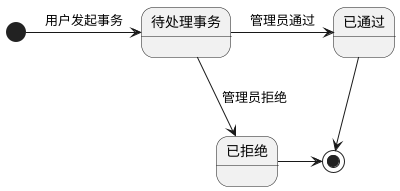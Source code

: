 @startuml

[*] -> 待处理事务: 用户发起事务
待处理事务 -> 已通过: 管理员通过
待处理事务 --> 已拒绝: 管理员拒绝

已拒绝 -> [*]
已通过 --> [*]

@enduml
